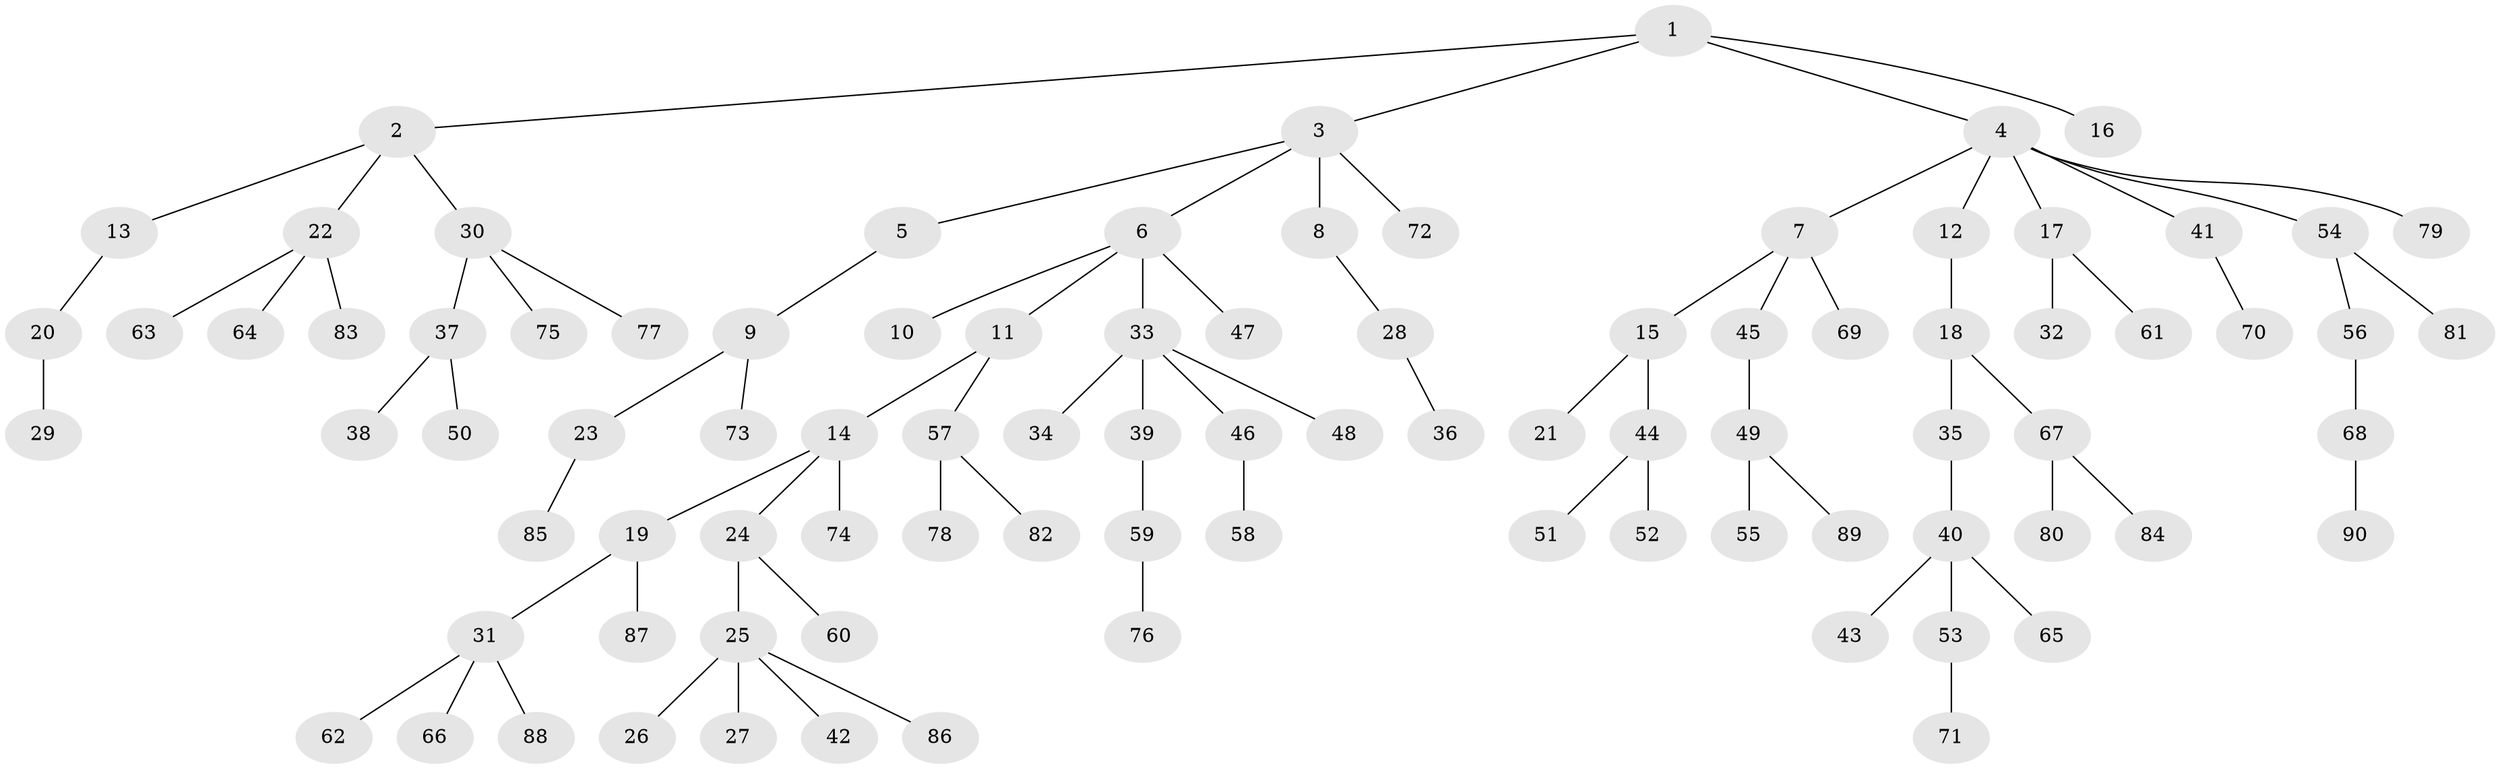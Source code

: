 // coarse degree distribution, {6: 0.03225806451612903, 8: 0.016129032258064516, 2: 0.22580645161290322, 5: 0.03225806451612903, 1: 0.5483870967741935, 3: 0.0967741935483871, 4: 0.04838709677419355}
// Generated by graph-tools (version 1.1) at 2025/42/03/06/25 10:42:05]
// undirected, 90 vertices, 89 edges
graph export_dot {
graph [start="1"]
  node [color=gray90,style=filled];
  1;
  2;
  3;
  4;
  5;
  6;
  7;
  8;
  9;
  10;
  11;
  12;
  13;
  14;
  15;
  16;
  17;
  18;
  19;
  20;
  21;
  22;
  23;
  24;
  25;
  26;
  27;
  28;
  29;
  30;
  31;
  32;
  33;
  34;
  35;
  36;
  37;
  38;
  39;
  40;
  41;
  42;
  43;
  44;
  45;
  46;
  47;
  48;
  49;
  50;
  51;
  52;
  53;
  54;
  55;
  56;
  57;
  58;
  59;
  60;
  61;
  62;
  63;
  64;
  65;
  66;
  67;
  68;
  69;
  70;
  71;
  72;
  73;
  74;
  75;
  76;
  77;
  78;
  79;
  80;
  81;
  82;
  83;
  84;
  85;
  86;
  87;
  88;
  89;
  90;
  1 -- 2;
  1 -- 3;
  1 -- 4;
  1 -- 16;
  2 -- 13;
  2 -- 22;
  2 -- 30;
  3 -- 5;
  3 -- 6;
  3 -- 8;
  3 -- 72;
  4 -- 7;
  4 -- 12;
  4 -- 17;
  4 -- 41;
  4 -- 54;
  4 -- 79;
  5 -- 9;
  6 -- 10;
  6 -- 11;
  6 -- 33;
  6 -- 47;
  7 -- 15;
  7 -- 45;
  7 -- 69;
  8 -- 28;
  9 -- 23;
  9 -- 73;
  11 -- 14;
  11 -- 57;
  12 -- 18;
  13 -- 20;
  14 -- 19;
  14 -- 24;
  14 -- 74;
  15 -- 21;
  15 -- 44;
  17 -- 32;
  17 -- 61;
  18 -- 35;
  18 -- 67;
  19 -- 31;
  19 -- 87;
  20 -- 29;
  22 -- 63;
  22 -- 64;
  22 -- 83;
  23 -- 85;
  24 -- 25;
  24 -- 60;
  25 -- 26;
  25 -- 27;
  25 -- 42;
  25 -- 86;
  28 -- 36;
  30 -- 37;
  30 -- 75;
  30 -- 77;
  31 -- 62;
  31 -- 66;
  31 -- 88;
  33 -- 34;
  33 -- 39;
  33 -- 46;
  33 -- 48;
  35 -- 40;
  37 -- 38;
  37 -- 50;
  39 -- 59;
  40 -- 43;
  40 -- 53;
  40 -- 65;
  41 -- 70;
  44 -- 51;
  44 -- 52;
  45 -- 49;
  46 -- 58;
  49 -- 55;
  49 -- 89;
  53 -- 71;
  54 -- 56;
  54 -- 81;
  56 -- 68;
  57 -- 78;
  57 -- 82;
  59 -- 76;
  67 -- 80;
  67 -- 84;
  68 -- 90;
}
